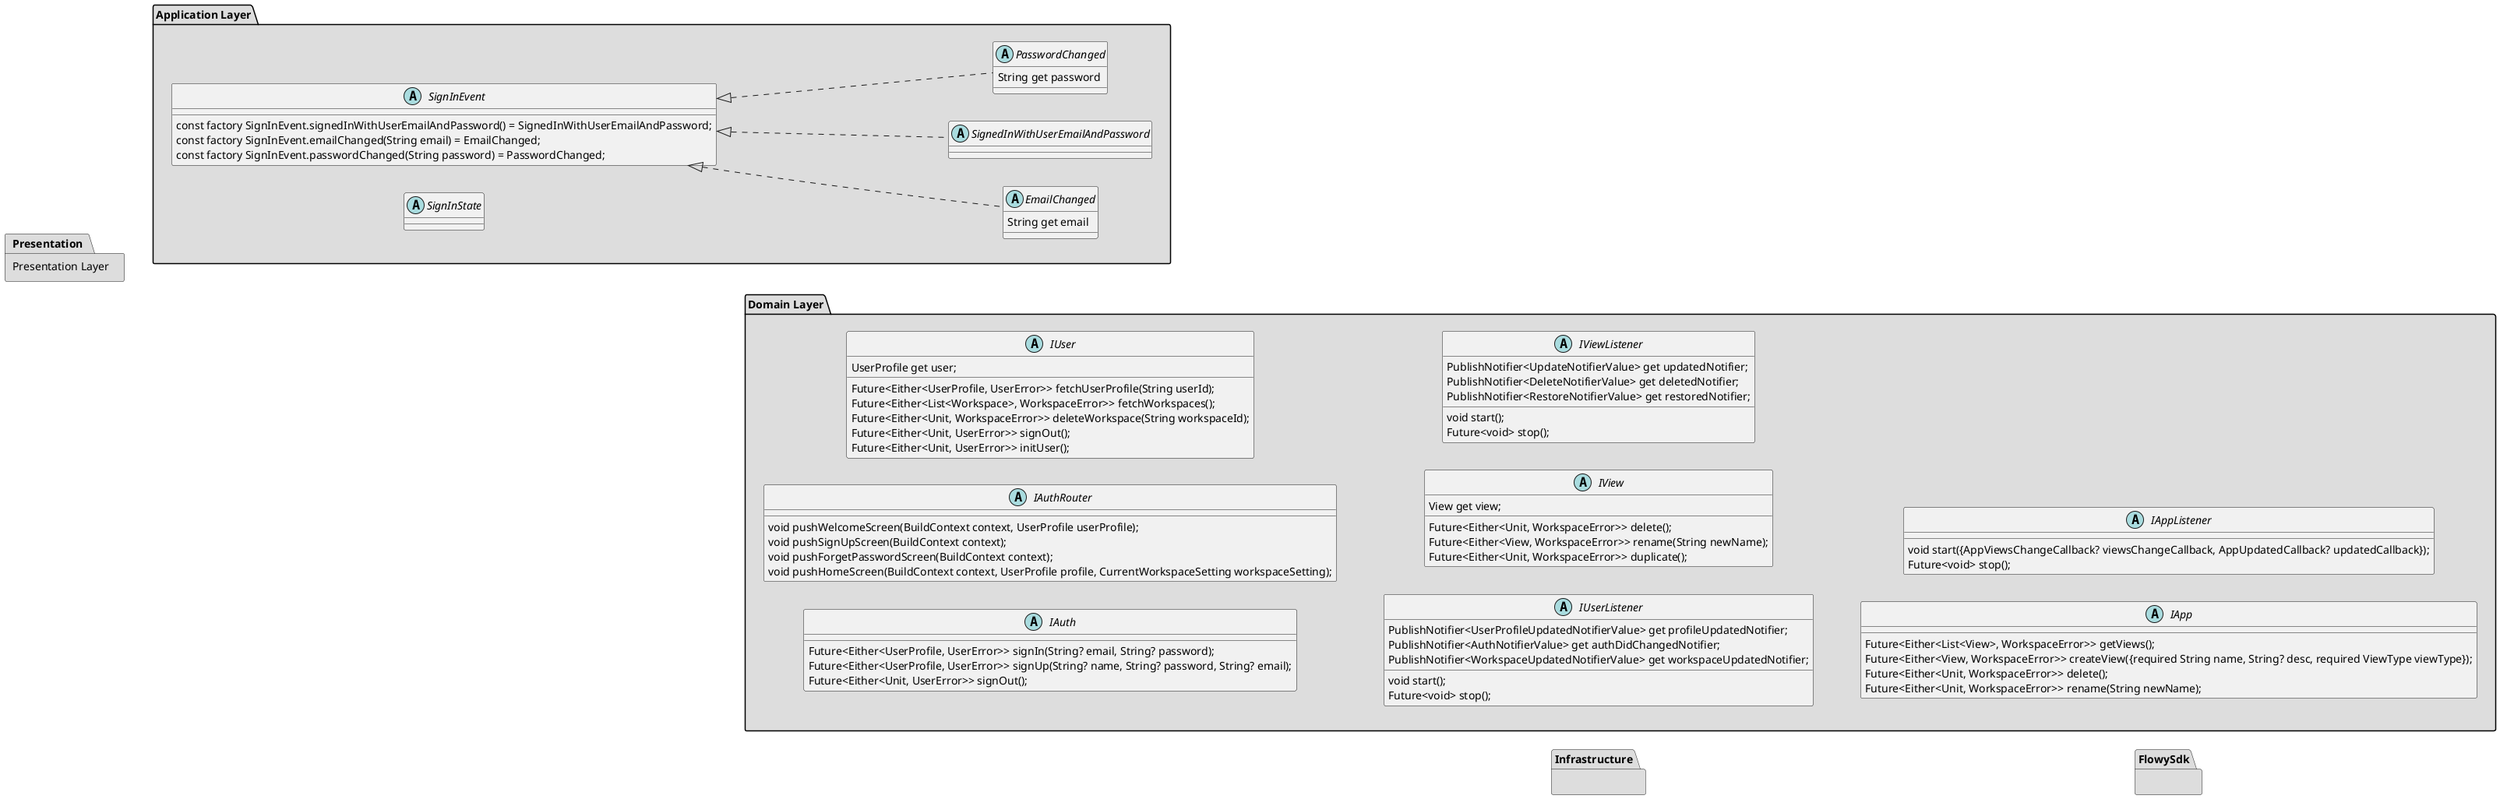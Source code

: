 @startuml Interfaces
left to right direction
package "Presentation Layer" as "Presentation" #DDDDDD {
}

package "Application Layer" as "Application" #DDDDDD {
    abstract class SignInEvent {
        const factory SignInEvent.signedInWithUserEmailAndPassword() = SignedInWithUserEmailAndPassword;
        const factory SignInEvent.emailChanged(String email) = EmailChanged;
        const factory SignInEvent.passwordChanged(String password) = PasswordChanged;
    }

    abstract class EmailChanged implements SignInEvent {
        String get email
    }

    abstract class SignedInWithUserEmailAndPassword implements SignInEvent {    }

    abstract class PasswordChanged implements SignInEvent {
        String get password
    }

    abstract class SignInState {
    }

}

package "Domain Layer" as "Domain" #DDDDDD{
    abstract class  IAuth {
        Future<Either<UserProfile, UserError>> signIn(String? email, String? password);
        Future<Either<UserProfile, UserError>> signUp(String? name, String? password, String? email);
        Future<Either<Unit, UserError>> signOut();
    }
    abstract class IAuthRouter {
        void pushWelcomeScreen(BuildContext context, UserProfile userProfile);
        void pushSignUpScreen(BuildContext context);
        void pushForgetPasswordScreen(BuildContext context);
        void pushHomeScreen(BuildContext context, UserProfile profile, CurrentWorkspaceSetting workspaceSetting);
    }
    abstract class IUser {
        UserProfile get user;
        Future<Either<UserProfile, UserError>> fetchUserProfile(String userId);
        Future<Either<List<Workspace>, WorkspaceError>> fetchWorkspaces();
        Future<Either<Unit, WorkspaceError>> deleteWorkspace(String workspaceId);
        Future<Either<Unit, UserError>> signOut();
        Future<Either<Unit, UserError>> initUser();
    }
    abstract class IUserListener {
        void start();

        PublishNotifier<UserProfileUpdatedNotifierValue> get profileUpdatedNotifier;
        PublishNotifier<AuthNotifierValue> get authDidChangedNotifier;
        PublishNotifier<WorkspaceUpdatedNotifierValue> get workspaceUpdatedNotifier;

        Future<void> stop();

    }
    abstract class IView {
        View get view;
        Future<Either<Unit, WorkspaceError>> delete();
        Future<Either<View, WorkspaceError>> rename(String newName);
        Future<Either<Unit, WorkspaceError>> duplicate();
    }
    abstract class IViewListener {
        void start();
        PublishNotifier<UpdateNotifierValue> get updatedNotifier;
        PublishNotifier<DeleteNotifierValue> get deletedNotifier;
        PublishNotifier<RestoreNotifierValue> get restoredNotifier;
        Future<void> stop();
    }

    abstract class IApp {
        Future<Either<List<View>, WorkspaceError>> getViews();
        Future<Either<View, WorkspaceError>> createView({required String name, String? desc, required ViewType viewType});
        Future<Either<Unit, WorkspaceError>> delete();
        Future<Either<Unit, WorkspaceError>> rename(String newName);
    }

    abstract class IAppListener {
        void start({AppViewsChangeCallback? viewsChangeCallback, AppUpdatedCallback? updatedCallback});
        Future<void> stop();
    }
}

package "Infrastructure" #DDDDDD {
}

package "FlowySdk" #DDDDDD {
}


Presentation +-[hidden]- Application
Application +-[hidden]- Domain
Domain +-[hidden]- Infrastructure
Infrastructure +-[hidden]- FlowySdk

@enduml